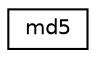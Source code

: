 digraph "Graphical Class Hierarchy"
{
  edge [fontname="Helvetica",fontsize="10",labelfontname="Helvetica",labelfontsize="10"];
  node [fontname="Helvetica",fontsize="10",shape=record];
  rankdir="LR";
  Node0 [label="md5",height=0.2,width=0.4,color="black", fillcolor="white", style="filled",URL="$structmd5.html"];
}
